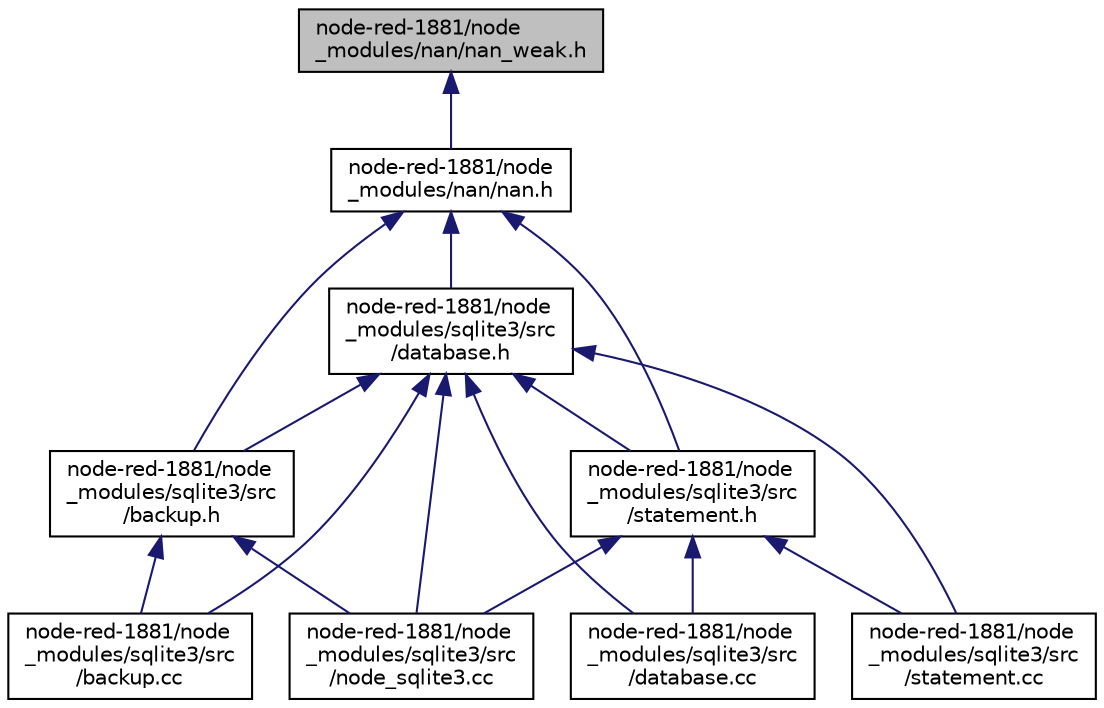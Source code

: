 digraph "node-red-1881/node_modules/nan/nan_weak.h"
{
  edge [fontname="Helvetica",fontsize="10",labelfontname="Helvetica",labelfontsize="10"];
  node [fontname="Helvetica",fontsize="10",shape=record];
  Node1 [label="node-red-1881/node\l_modules/nan/nan_weak.h",height=0.2,width=0.4,color="black", fillcolor="grey75", style="filled", fontcolor="black"];
  Node1 -> Node2 [dir="back",color="midnightblue",fontsize="10",style="solid"];
  Node2 [label="node-red-1881/node\l_modules/nan/nan.h",height=0.2,width=0.4,color="black", fillcolor="white", style="filled",URL="$nan_8h.html"];
  Node2 -> Node3 [dir="back",color="midnightblue",fontsize="10",style="solid"];
  Node3 [label="node-red-1881/node\l_modules/sqlite3/src\l/database.h",height=0.2,width=0.4,color="black", fillcolor="white", style="filled",URL="$database_8h.html"];
  Node3 -> Node4 [dir="back",color="midnightblue",fontsize="10",style="solid"];
  Node4 [label="node-red-1881/node\l_modules/sqlite3/src\l/backup.cc",height=0.2,width=0.4,color="black", fillcolor="white", style="filled",URL="$backup_8cc.html"];
  Node3 -> Node5 [dir="back",color="midnightblue",fontsize="10",style="solid"];
  Node5 [label="node-red-1881/node\l_modules/sqlite3/src\l/backup.h",height=0.2,width=0.4,color="black", fillcolor="white", style="filled",URL="$backup_8h.html"];
  Node5 -> Node4 [dir="back",color="midnightblue",fontsize="10",style="solid"];
  Node5 -> Node6 [dir="back",color="midnightblue",fontsize="10",style="solid"];
  Node6 [label="node-red-1881/node\l_modules/sqlite3/src\l/node_sqlite3.cc",height=0.2,width=0.4,color="black", fillcolor="white", style="filled",URL="$node__sqlite3_8cc.html"];
  Node3 -> Node7 [dir="back",color="midnightblue",fontsize="10",style="solid"];
  Node7 [label="node-red-1881/node\l_modules/sqlite3/src\l/database.cc",height=0.2,width=0.4,color="black", fillcolor="white", style="filled",URL="$database_8cc.html"];
  Node3 -> Node8 [dir="back",color="midnightblue",fontsize="10",style="solid"];
  Node8 [label="node-red-1881/node\l_modules/sqlite3/src\l/statement.h",height=0.2,width=0.4,color="black", fillcolor="white", style="filled",URL="$statement_8h.html"];
  Node8 -> Node7 [dir="back",color="midnightblue",fontsize="10",style="solid"];
  Node8 -> Node6 [dir="back",color="midnightblue",fontsize="10",style="solid"];
  Node8 -> Node9 [dir="back",color="midnightblue",fontsize="10",style="solid"];
  Node9 [label="node-red-1881/node\l_modules/sqlite3/src\l/statement.cc",height=0.2,width=0.4,color="black", fillcolor="white", style="filled",URL="$statement_8cc.html"];
  Node3 -> Node6 [dir="back",color="midnightblue",fontsize="10",style="solid"];
  Node3 -> Node9 [dir="back",color="midnightblue",fontsize="10",style="solid"];
  Node2 -> Node5 [dir="back",color="midnightblue",fontsize="10",style="solid"];
  Node2 -> Node8 [dir="back",color="midnightblue",fontsize="10",style="solid"];
}
